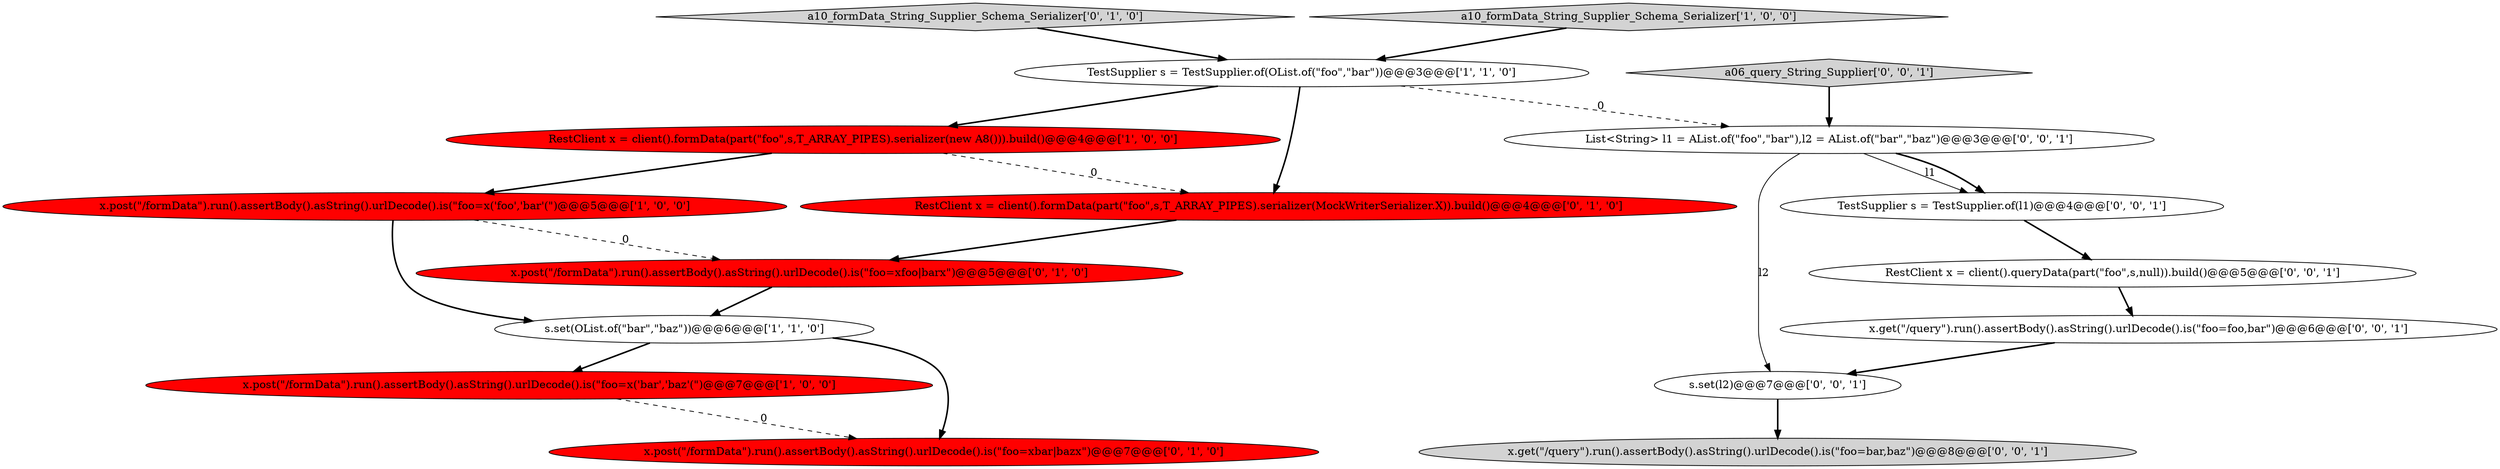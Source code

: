 digraph {
9 [style = filled, label = "x.post(\"/formData\").run().assertBody().asString().urlDecode().is(\"foo=xbar|bazx\")@@@7@@@['0', '1', '0']", fillcolor = red, shape = ellipse image = "AAA1AAABBB2BBB"];
15 [style = filled, label = "RestClient x = client().queryData(part(\"foo\",s,null)).build()@@@5@@@['0', '0', '1']", fillcolor = white, shape = ellipse image = "AAA0AAABBB3BBB"];
2 [style = filled, label = "x.post(\"/formData\").run().assertBody().asString().urlDecode().is(\"foo=x('bar','baz'(\")@@@7@@@['1', '0', '0']", fillcolor = red, shape = ellipse image = "AAA1AAABBB1BBB"];
0 [style = filled, label = "s.set(OList.of(\"bar\",\"baz\"))@@@6@@@['1', '1', '0']", fillcolor = white, shape = ellipse image = "AAA0AAABBB1BBB"];
7 [style = filled, label = "x.post(\"/formData\").run().assertBody().asString().urlDecode().is(\"foo=xfoo|barx\")@@@5@@@['0', '1', '0']", fillcolor = red, shape = ellipse image = "AAA1AAABBB2BBB"];
12 [style = filled, label = "x.get(\"/query\").run().assertBody().asString().urlDecode().is(\"foo=foo,bar\")@@@6@@@['0', '0', '1']", fillcolor = white, shape = ellipse image = "AAA0AAABBB3BBB"];
1 [style = filled, label = "RestClient x = client().formData(part(\"foo\",s,T_ARRAY_PIPES).serializer(new A8())).build()@@@4@@@['1', '0', '0']", fillcolor = red, shape = ellipse image = "AAA1AAABBB1BBB"];
11 [style = filled, label = "a06_query_String_Supplier['0', '0', '1']", fillcolor = lightgray, shape = diamond image = "AAA0AAABBB3BBB"];
6 [style = filled, label = "a10_formData_String_Supplier_Schema_Serializer['0', '1', '0']", fillcolor = lightgray, shape = diamond image = "AAA0AAABBB2BBB"];
8 [style = filled, label = "RestClient x = client().formData(part(\"foo\",s,T_ARRAY_PIPES).serializer(MockWriterSerializer.X)).build()@@@4@@@['0', '1', '0']", fillcolor = red, shape = ellipse image = "AAA1AAABBB2BBB"];
3 [style = filled, label = "a10_formData_String_Supplier_Schema_Serializer['1', '0', '0']", fillcolor = lightgray, shape = diamond image = "AAA0AAABBB1BBB"];
13 [style = filled, label = "List<String> l1 = AList.of(\"foo\",\"bar\"),l2 = AList.of(\"bar\",\"baz\")@@@3@@@['0', '0', '1']", fillcolor = white, shape = ellipse image = "AAA0AAABBB3BBB"];
16 [style = filled, label = "x.get(\"/query\").run().assertBody().asString().urlDecode().is(\"foo=bar,baz\")@@@8@@@['0', '0', '1']", fillcolor = lightgray, shape = ellipse image = "AAA0AAABBB3BBB"];
5 [style = filled, label = "x.post(\"/formData\").run().assertBody().asString().urlDecode().is(\"foo=x('foo','bar'(\")@@@5@@@['1', '0', '0']", fillcolor = red, shape = ellipse image = "AAA1AAABBB1BBB"];
10 [style = filled, label = "s.set(l2)@@@7@@@['0', '0', '1']", fillcolor = white, shape = ellipse image = "AAA0AAABBB3BBB"];
14 [style = filled, label = "TestSupplier s = TestSupplier.of(l1)@@@4@@@['0', '0', '1']", fillcolor = white, shape = ellipse image = "AAA0AAABBB3BBB"];
4 [style = filled, label = "TestSupplier s = TestSupplier.of(OList.of(\"foo\",\"bar\"))@@@3@@@['1', '1', '0']", fillcolor = white, shape = ellipse image = "AAA0AAABBB1BBB"];
1->5 [style = bold, label=""];
0->9 [style = bold, label=""];
0->2 [style = bold, label=""];
7->0 [style = bold, label=""];
3->4 [style = bold, label=""];
8->7 [style = bold, label=""];
13->10 [style = solid, label="l2"];
6->4 [style = bold, label=""];
12->10 [style = bold, label=""];
10->16 [style = bold, label=""];
5->0 [style = bold, label=""];
2->9 [style = dashed, label="0"];
11->13 [style = bold, label=""];
13->14 [style = solid, label="l1"];
4->8 [style = bold, label=""];
1->8 [style = dashed, label="0"];
14->15 [style = bold, label=""];
4->1 [style = bold, label=""];
15->12 [style = bold, label=""];
5->7 [style = dashed, label="0"];
4->13 [style = dashed, label="0"];
13->14 [style = bold, label=""];
}
